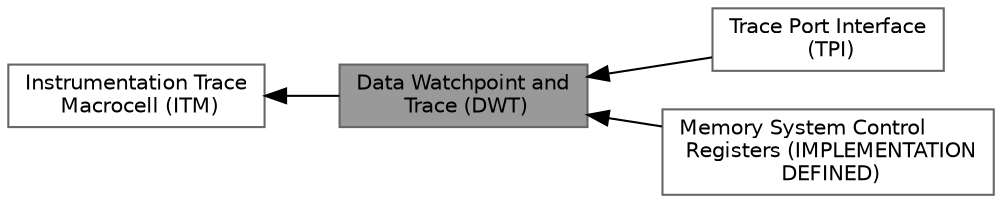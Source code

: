 digraph "Data Watchpoint and Trace (DWT)"
{
 // LATEX_PDF_SIZE
  bgcolor="transparent";
  edge [fontname=Helvetica,fontsize=10,labelfontname=Helvetica,labelfontsize=10];
  node [fontname=Helvetica,fontsize=10,shape=box,height=0.2,width=0.4];
  rankdir=LR;
  Node1 [id="Node000001",label="Data Watchpoint and\l Trace (DWT)",height=0.2,width=0.4,color="gray40", fillcolor="grey60", style="filled", fontcolor="black",tooltip="Type definitions for the Data Watchpoint and Trace (DWT)"];
  Node2 [id="Node000002",label="Instrumentation Trace\l Macrocell (ITM)",height=0.2,width=0.4,color="grey40", fillcolor="white", style="filled",URL="$group__CMSIS__ITM.html",tooltip="Type definitions for the Instrumentation Trace Macrocell (ITM)"];
  Node3 [id="Node000003",label="Trace Port Interface\l (TPI)",height=0.2,width=0.4,color="grey40", fillcolor="white", style="filled",URL="$group__CMSIS__TPI.html",tooltip="Type definitions for the Trace Port Interface (TPI)"];
  Node4 [id="Node000004",label="Memory System Control\l Registers (IMPLEMENTATION\l DEFINED)",height=0.2,width=0.4,color="grey40", fillcolor="white", style="filled",URL="$group__MemSysCtl__Type.html",tooltip="Type definitions for the Memory System Control Registers (MEMSYSCTL)"];
  Node2->Node1 [shape=plaintext, dir="back", style="solid"];
  Node1->Node3 [shape=plaintext, dir="back", style="solid"];
  Node1->Node4 [shape=plaintext, dir="back", style="solid"];
}
